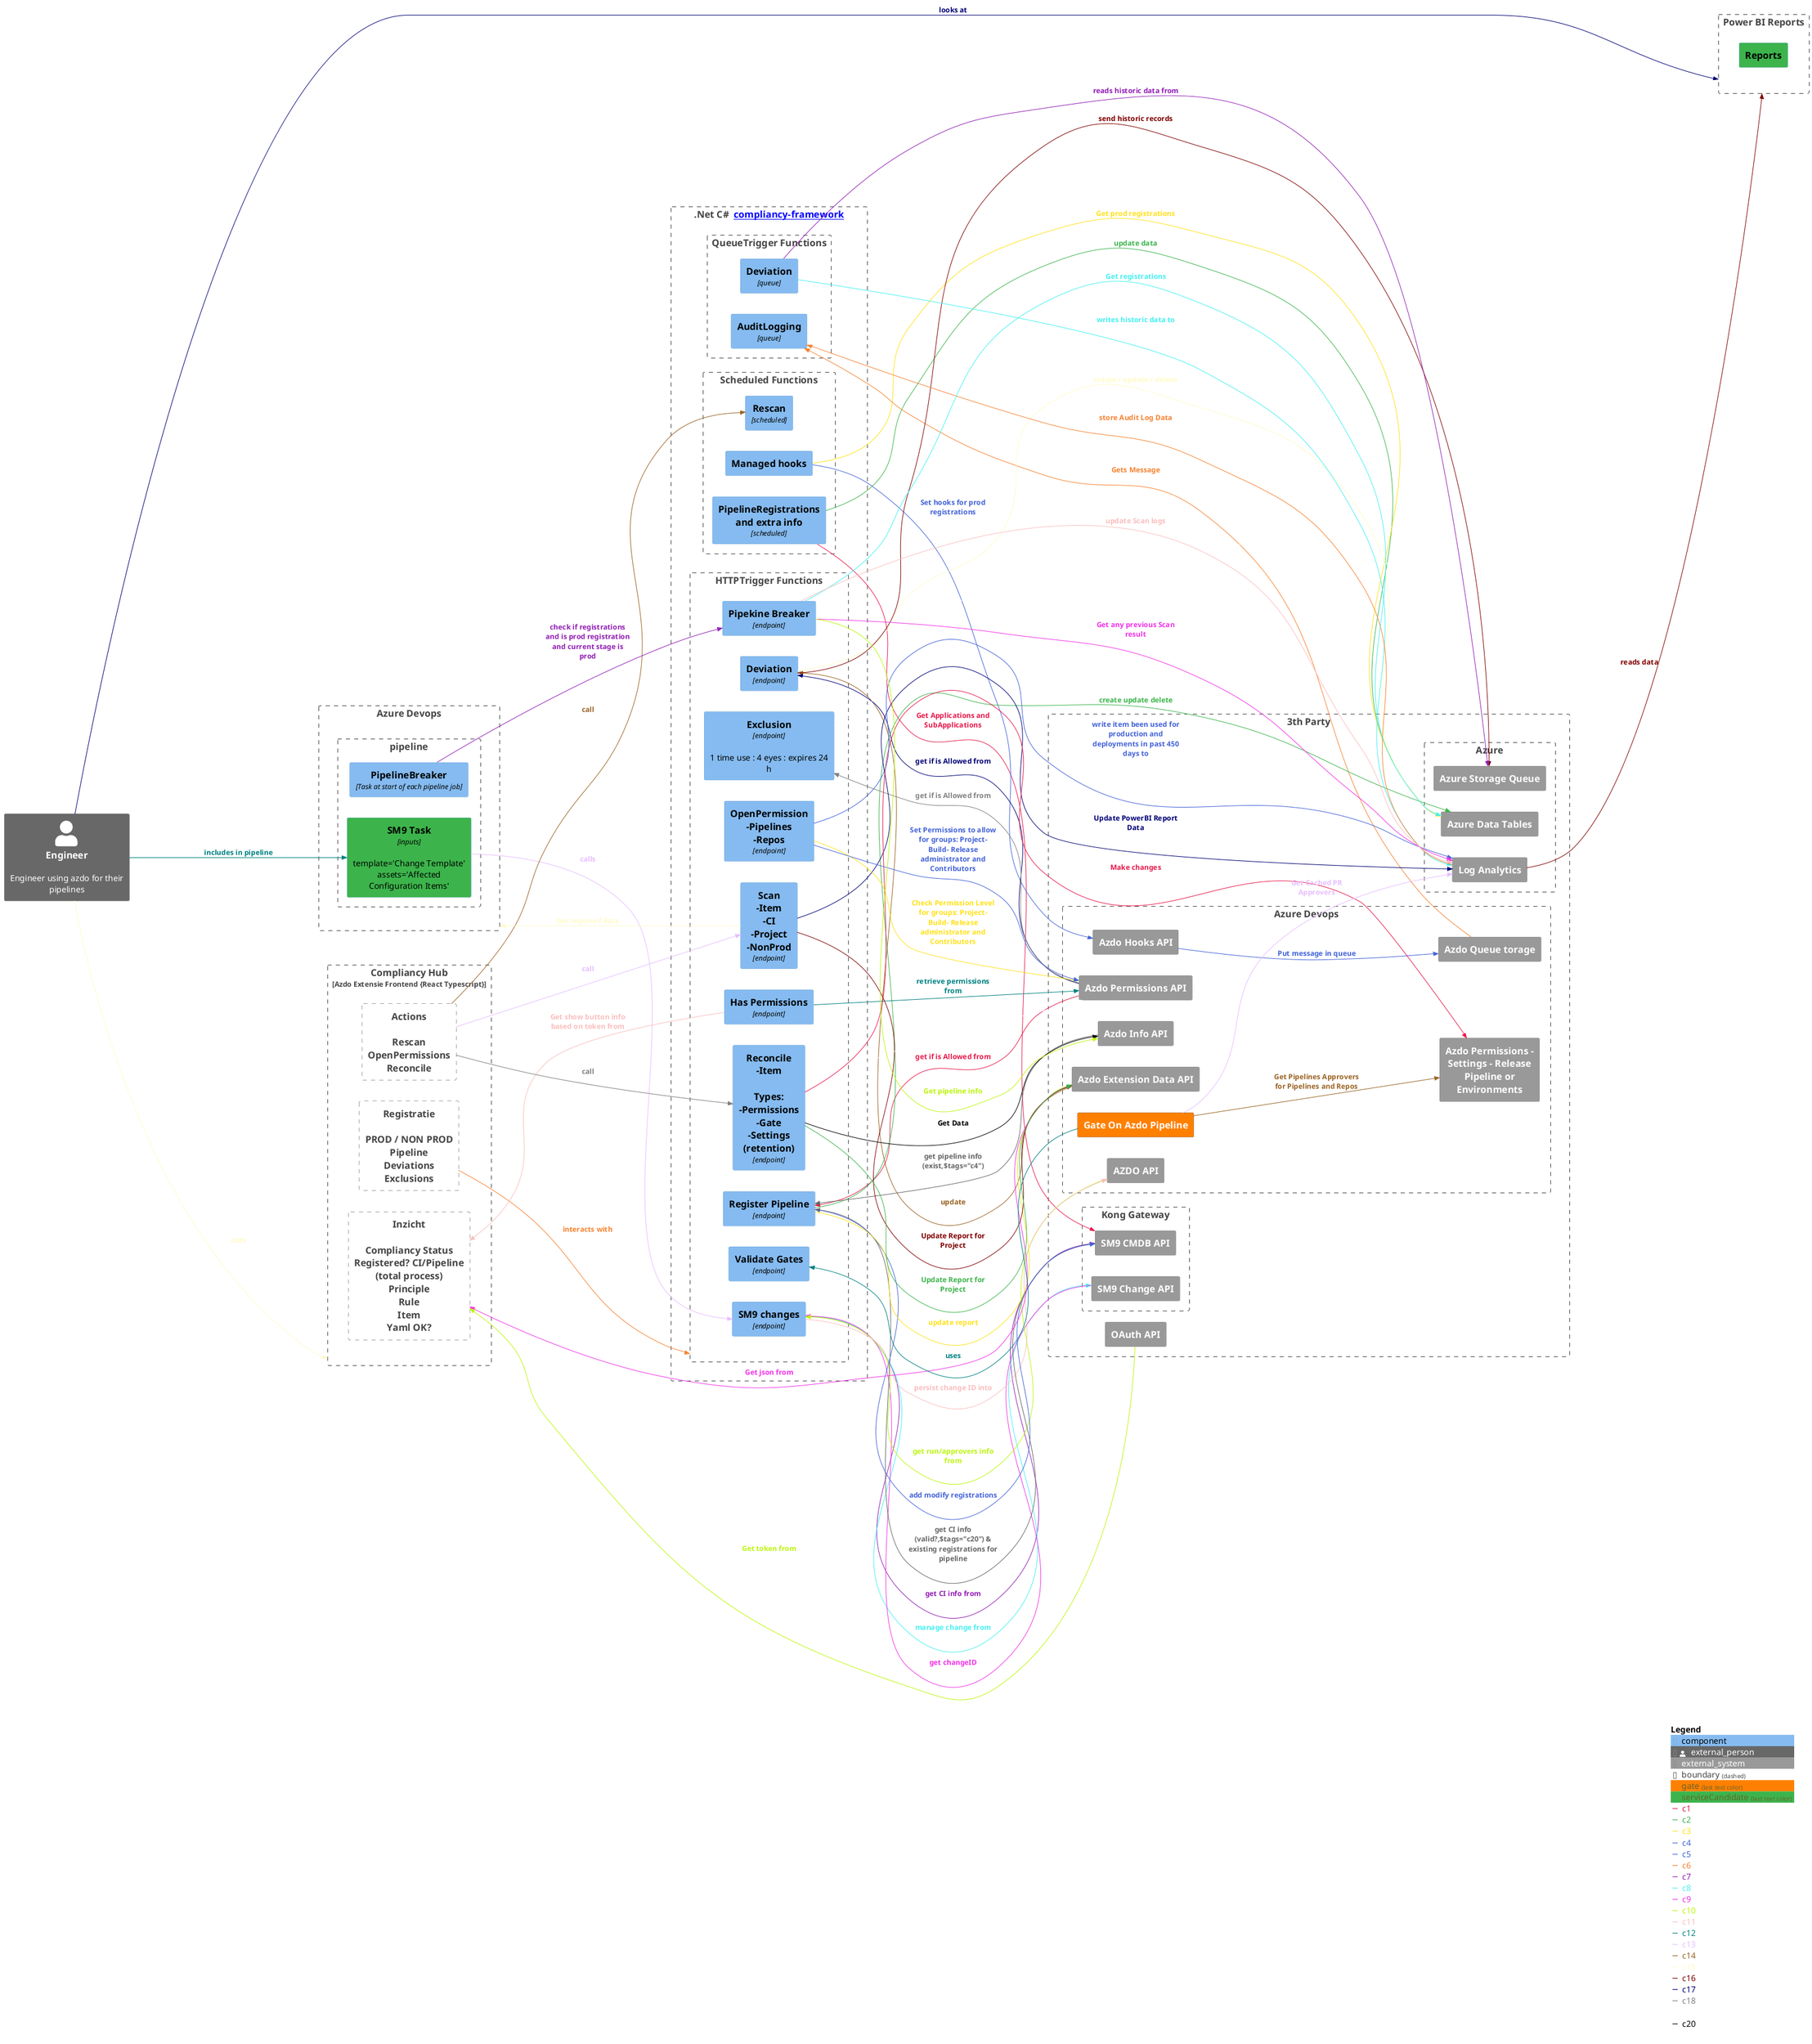 @startuml
!include <C4/C4_Container>
!include <C4/C4_Component>
skinparam ranksep 250
AddElementTag("gate",  $bgColor="#ff8000")
AddElementTag("serviceCandidate",  $bgColor="#3cb44b")
AddRelTag("c1", $lineColor=#e6194b, $textColor=#e6194b)
AddRelTag("c2", $lineColor=#3cb44b, $textColor=#3cb44b)
AddRelTag("c3", $lineColor=#ffe119, $textColor=#ffe119)
AddRelTag("c4", $lineColor=#4363d8, $textColor=#4363d8)
AddRelTag("c5", $lineColor=#4363d8, $textColor=#4363d8)
AddRelTag("c6", $lineColor=#f58231, $textColor=#f58231)
AddRelTag("c7", $lineColor=#911eb4, $textColor=#911eb4)
AddRelTag("c8", $lineColor=#46f0f0, $textColor=#46f0f0)
AddRelTag("c9", $lineColor=#f032e6, $textColor=#f032e6)
AddRelTag("c10", $lineColor=#bcf60c, $textColor=#bcf60c)
AddRelTag("c11", $lineColor=#fabebe, $textColor=#fabebe)
AddRelTag("c12", $lineColor=#008080, $textColor=#008080)
AddRelTag("c13", $lineColor=#e6beff, $textColor=#e6beff)
AddRelTag("c14", $lineColor=#9a6324, $textColor=#9a6324)
AddRelTag("c15", $lineColor=#fffac8, $textColor=#fffac8)
AddRelTag("c16", $lineColor=#800000, $textColor=#800000)
AddRelTag("c17", $lineColor=#000075, $textColor=#000075)
AddRelTag("c18", $lineColor=#808080, $textColor=#808080)
AddRelTag("c19", $lineColor=#ffffff, $textColor=#ffffff)
AddRelTag("c20", $lineColor=#000000, $textColor=#000000)

LAYOUT_LEFT_RIGHT()

Person_Ext(engineer, Engineer, "Engineer using azdo for their pipelines")

Boundary(3thParty, 3th Party) {
    Boundary(kong, Kong Gateway) {
        System_Ext(changeAPI, SM9 Change API)
        System_Ext(CMDBAPI, SM9 CMDB API)
    }
    Boundary(azureDevOps, Azure Devops) {
        System_Ext(azdoExtensionData, Azdo Extension Data API)
        System_Ext(AZDO, AZDO API)
        System_Ext(azdoPermission, Azdo Permissions API)
        System_Ext(azdoHooks, Azdo Hooks API)
        System_Ext(azdoQueueStorage, Azdo Queue torage)
        System_Ext(azdoPermissionsSPE, Azdo Permissions - Settings - Release Pipeline or Environments)
        System_Ext(azdoInfo, Azdo Info API)
        System_Ext(azdoGate, Gate On Azdo Pipeline, $tags="gate")
    }
    Boundary(azure, Azure) {
        System_Ext(azureDataTable, Azure Data Tables)
        System_Ext(azureStorageQueue, Azure Storage Queue)
        System_Ext(logAnalytics, Log Analytics)
    }
    System_Ext(oauth, OAuth API)
}

Boundary(backend, .Net C#  [[https://dev.azure.com/raboweb/TAS/_git/compliancy-framework compliancy-framework]]) {
    Boundary(httpTriggeredFunctions, HTTPTrigger Functions) {
        Component(registerPipelineHTTP, Register Pipeline, endpoint)
        Component(deviationHTTP, Deviation, endpoint)
        Component(exclusionHTTP, Exclusion, endpoint, 1 time use : 4 eyes : expires 24 h)
        Component(hasPermissionsHTTP, Has Permissions, endpoint)
        Component(SM9HTTP, SM9 changes, endpoint)
        Component(rescanHTTP, Scan\n-Item\n-CI\n-Project\n-NonProd, endpoint)
        Component(reconcileHTTP, Reconcile\n-Item\n\nTypes:\n-Permissions\n-Gate\n-Settings\n(retention), endpoint)
        Component(openPermissionsHTTP, OpenPermission\n-Pipelines\n-Repos, endpoint)
        Component(validateGateHTTP, Validate Gates, endpoint)
        Component(pipelineBreakerHTTP, Pipekine Breaker, endpoint)
    }
    Boundary(queueTriggeredFunctions, QueueTrigger Functions) {
        Component(deviationQueue, Deviation, queue)
        Component(auditLoggingQueue, AuditLogging, queue)
    }
    Boundary(scheduledTriggeredFunctions, Scheduled Functions) {
        Component(rescanScheduledTask, Rescan, scheduled)
        Component(importCIsScheduledTask, PipelineRegistrations and extra info, scheduled)
        Component(createHooksScheduledTask, Managed hooks)

        Rel(importCIsScheduledTask, CMDBAPI, Get Applications and SubApplications,$tags="c1")
        Rel(importCIsScheduledTask, azureDataTable, update data,$tags="c2")

        Rel(createHooksScheduledTask, azureDataTable, Get prod registrations,$tags="c3")
        Rel(createHooksScheduledTask, azdoHooks, Set hooks for prod registrations,$tags="c4")
        Rel(azdoHooks, azdoQueueStorage, Put message in queue,$tags="c5")
        Rel(azdoQueueStorage, auditLoggingQueue, Gets Message,$tags="c6")
    }
}

Boundary(azdo, Azure Devops) {
    Boundary(generalPipeline, pipeline ) {
        Component(task, SM9 Task, inputs, "template='Change Template'\nassets='Affected Configuration Items'", $tags="serviceCandidate")
        Component(pipelineBreaker, PipelineBreaker, Task at start of each pipeline job)

        Rel(SM9HTTP, CMDBAPI, get CI info from,$tags="c7")
        Rel(SM9HTTP, changeAPI, manage change from,$tags="c8")
        Rel(changeAPI, SM9HTTP, get changeID,$tags="c9")
        Rel(AZDO, SM9HTTP, get run/approvers info from,$tags="c10")
        Rel(SM9HTTP, AZDO, persist change ID into,$tags="c11")

        Rel(engineer, task, includes in pipeline,$tags="c12")
        Rel(task, SM9HTTP, calls,$tags="c13")
    }
}
Boundary(powerBI, Power BI Reports) {
    Component(reports, Reports, $tags="serviceCandidate")
}

Boundary(compliancyhub, Compliancy Hub, Azdo Extensie Frontend {React Typescript} ) {
    Boundary(actions, Actions\n\nRescan\nOpenPermissions\nReconcile) {
    }
    Boundary(register, Registratie\n\nPROD / NON PROD\nPipeline\nDeviations\nExclusions) {
    }
    Boundary(insight, Inzicht\n\nCompliancy Status\nRegistered? CI/Pipeline (total process)\nPrinciple\nRule\nItem\nYaml OK?) {
    }
    Rel(azdoExtensionData, deviationHTTP, update,$tags="c14")
    Rel(deviationHTTP, azureDataTable, create / update / delete,$tags="c15")
    Rel(deviationHTTP, azureStorageQueue, send historic records ,$tags="c16")
    Rel(azdoPermission, deviationHTTP, get if is Allowed from,$tags="c17")
    Rel(azdoPermission, exclusionHTTP, get if is Allowed from,$tags="c18")
    Rel(exclusionHTTP, azureDataTable, create / update,$tags="c19")

    Rel(CMDBAPI, registerPipelineHTTP, get CI info (valid?,$tags="c20") & existing registrations for pipeline)
    Rel(azdoPermission, registerPipelineHTTP, get if is Allowed from,$tags="c1")
    Rel(registerPipelineHTTP, azureDataTable, create update delete ,$tags="c2")
    Rel(registerPipelineHTTP, azdoExtensionData, update report ,$tags="c3")
    Rel(azdoInfo, registerPipelineHTTP, get pipeline info (exist,$tags="c4") )

    Rel(registerPipelineHTTP, CMDBAPI, add modify registrations,$tags="c5")
    Rel(register, httpTriggeredFunctions, interacts with,$tags="c6")

    Rel(deviationQueue, azureStorageQueue, reads historic data from ,$tags="c7")
    Rel(deviationQueue, logAnalytics, writes historic data to ,$tags="c8")

    Rel(azdoExtensionData,insight, Get json from,$tags="c9")
    Rel(oauth, insight, Get token from,$tags="c10")
    Rel(hasPermissionsHTTP, insight, Get show button info based on token from,$tags="c11")
    Rel(hasPermissionsHTTP, azdoPermission, retrieve permissions from,$tags="c12")

    Rel(actions, rescanHTTP, call,$tags="c13")
    Rel(actions, rescanScheduledTask, call,$tags="c14")
    Rel(rescanHTTP, azdo, Get required data,$tags="c15")
    Rel(rescanHTTP, azdoExtensionData, Update Report for Project,$tags="c16")
    Rel(rescanHTTP, logAnalytics, Update PowerBI Report Data,$tags="c17")

    Rel(actions, reconcileHTTP, call,$tags="c18")
    Rel(reconcileHTTP, azdoPermission, check permissions,$tags="c19")
    Rel(reconcileHTTP, azdoInfo, Get Data,$tags="c20")
    Rel(reconcileHTTP, azdoPermissionsSPE, Make changes,$tags="c1")
    Rel(reconcileHTTP, azdoExtensionData, Update Report for Project,$tags="c2")

    Rel(openPermissionsHTTP, azdoPermission, Check Permission Level for groups: Project- Build- Release administrator and Contributors,$tags="c3")
    Rel(openPermissionsHTTP, azdoPermission, Set Permissions to allow for groups: Project- Build- Release administrator and Contributors,$tags="c4")
    Rel(openPermissionsHTTP, logAnalytics, write item been used for production and deployments in past 450 days to,$tags="c5")
    Rel(logAnalytics, auditLoggingQueue, store Audit Log Data,$tags="c6")

    Rel(pipelineBreaker, pipelineBreakerHTTP, check if registrations and is prod registration and current stage is prod,$tags="c7")
    Rel(pipelineBreakerHTTP, azureDataTable, Get registrations,$tags="c8")
    Rel(pipelineBreakerHTTP, logAnalytics, Get any previous Scan result,$tags="c9")
    Rel(pipelineBreakerHTTP, azdoInfo, Get pipeline info,$tags="c10")
    Rel(pipelineBreakerHTTP, logAnalytics, update Scan logs,$tags="c11")

}

Rel(azdoGate, validateGateHTTP, uses,$tags="c12")
Rel(azdoGate, logAnalytics, Get Cached PR Approvers,$tags="c13")
Rel(azdoGate, azdoPermissionsSPE, Get Pipelines Approvers for Pipelines and Repos,$tags="c14")

Rel(engineer, compliancyhub, uses,$tags="c15")
Rel(logAnalytics, powerBI, reads data,$tags="c16")
Rel(engineer, powerBI, looks at,$tags="c17")

SHOW_LEGEND()

@enduml